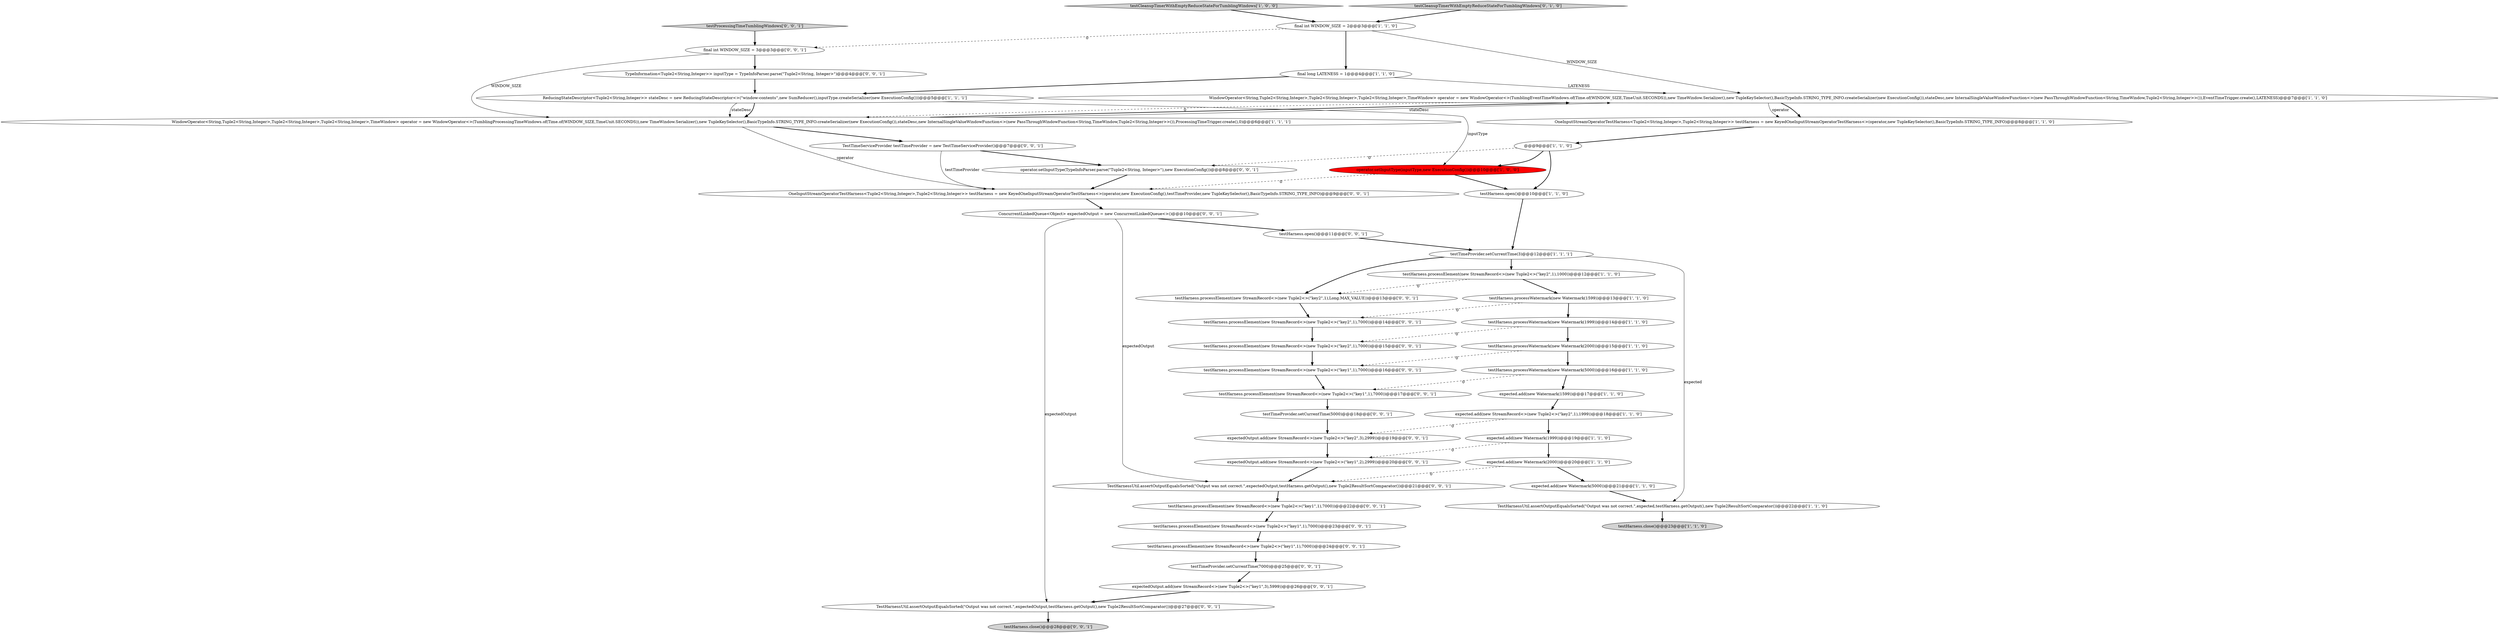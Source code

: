 digraph {
17 [style = filled, label = "final int WINDOW_SIZE = 2@@@3@@@['1', '1', '0']", fillcolor = white, shape = ellipse image = "AAA0AAABBB1BBB"];
9 [style = filled, label = "WindowOperator<String,Tuple2<String,Integer>,Tuple2<String,Integer>,Tuple2<String,Integer>,TimeWindow> operator = new WindowOperator<>(TumblingProcessingTimeWindows.of(Time.of(WINDOW_SIZE,TimeUnit.SECONDS)),new TimeWindow.Serializer(),new TupleKeySelector(),BasicTypeInfo.STRING_TYPE_INFO.createSerializer(new ExecutionConfig()),stateDesc,new InternalSingleValueWindowFunction<>(new PassThroughWindowFunction<String,TimeWindow,Tuple2<String,Integer>>()),ProcessingTimeTrigger.create(),0)@@@6@@@['1', '1', '1']", fillcolor = white, shape = ellipse image = "AAA0AAABBB1BBB"];
21 [style = filled, label = "testHarness.processWatermark(new Watermark(2000))@@@15@@@['1', '1', '0']", fillcolor = white, shape = ellipse image = "AAA0AAABBB1BBB"];
37 [style = filled, label = "expectedOutput.add(new StreamRecord<>(new Tuple2<>(\"key1\",3),5999))@@@26@@@['0', '0', '1']", fillcolor = white, shape = ellipse image = "AAA0AAABBB3BBB"];
41 [style = filled, label = "TestTimeServiceProvider testTimeProvider = new TestTimeServiceProvider()@@@7@@@['0', '0', '1']", fillcolor = white, shape = ellipse image = "AAA0AAABBB3BBB"];
16 [style = filled, label = "expected.add(new Watermark(5000))@@@21@@@['1', '1', '0']", fillcolor = white, shape = ellipse image = "AAA0AAABBB1BBB"];
0 [style = filled, label = "OneInputStreamOperatorTestHarness<Tuple2<String,Integer>,Tuple2<String,Integer>> testHarness = new KeyedOneInputStreamOperatorTestHarness<>(operator,new TupleKeySelector(),BasicTypeInfo.STRING_TYPE_INFO)@@@8@@@['1', '1', '0']", fillcolor = white, shape = ellipse image = "AAA0AAABBB1BBB"];
27 [style = filled, label = "testHarness.processElement(new StreamRecord<>(new Tuple2<>(\"key1\",1),7000))@@@22@@@['0', '0', '1']", fillcolor = white, shape = ellipse image = "AAA0AAABBB3BBB"];
13 [style = filled, label = "@@@9@@@['1', '1', '0']", fillcolor = white, shape = ellipse image = "AAA0AAABBB1BBB"];
4 [style = filled, label = "WindowOperator<String,Tuple2<String,Integer>,Tuple2<String,Integer>,Tuple2<String,Integer>,TimeWindow> operator = new WindowOperator<>(TumblingEventTimeWindows.of(Time.of(WINDOW_SIZE,TimeUnit.SECONDS)),new TimeWindow.Serializer(),new TupleKeySelector(),BasicTypeInfo.STRING_TYPE_INFO.createSerializer(new ExecutionConfig()),stateDesc,new InternalSingleValueWindowFunction<>(new PassThroughWindowFunction<String,TimeWindow,Tuple2<String,Integer>>()),EventTimeTrigger.create(),LATENESS)@@@7@@@['1', '1', '0']", fillcolor = white, shape = ellipse image = "AAA0AAABBB1BBB"];
3 [style = filled, label = "testCleanupTimerWithEmptyReduceStateForTumblingWindows['1', '0', '0']", fillcolor = lightgray, shape = diamond image = "AAA0AAABBB1BBB"];
29 [style = filled, label = "testHarness.open()@@@11@@@['0', '0', '1']", fillcolor = white, shape = ellipse image = "AAA0AAABBB3BBB"];
38 [style = filled, label = "testHarness.processElement(new StreamRecord<>(new Tuple2<>(\"key2\",1),7000))@@@15@@@['0', '0', '1']", fillcolor = white, shape = ellipse image = "AAA0AAABBB3BBB"];
23 [style = filled, label = "testCleanupTimerWithEmptyReduceStateForTumblingWindows['0', '1', '0']", fillcolor = lightgray, shape = diamond image = "AAA0AAABBB2BBB"];
5 [style = filled, label = "testHarness.processWatermark(new Watermark(1999))@@@14@@@['1', '1', '0']", fillcolor = white, shape = ellipse image = "AAA0AAABBB1BBB"];
22 [style = filled, label = "testHarness.processWatermark(new Watermark(1599))@@@13@@@['1', '1', '0']", fillcolor = white, shape = ellipse image = "AAA0AAABBB1BBB"];
26 [style = filled, label = "TestHarnessUtil.assertOutputEqualsSorted(\"Output was not correct.\",expectedOutput,testHarness.getOutput(),new Tuple2ResultSortComparator())@@@21@@@['0', '0', '1']", fillcolor = white, shape = ellipse image = "AAA0AAABBB3BBB"];
39 [style = filled, label = "testHarness.processElement(new StreamRecord<>(new Tuple2<>(\"key1\",1),7000))@@@24@@@['0', '0', '1']", fillcolor = white, shape = ellipse image = "AAA0AAABBB3BBB"];
44 [style = filled, label = "testHarness.close()@@@28@@@['0', '0', '1']", fillcolor = lightgray, shape = ellipse image = "AAA0AAABBB3BBB"];
34 [style = filled, label = "testHarness.processElement(new StreamRecord<>(new Tuple2<>(\"key2\",1),7000))@@@14@@@['0', '0', '1']", fillcolor = white, shape = ellipse image = "AAA0AAABBB3BBB"];
45 [style = filled, label = "testProcessingTimeTumblingWindows['0', '0', '1']", fillcolor = lightgray, shape = diamond image = "AAA0AAABBB3BBB"];
33 [style = filled, label = "testTimeProvider.setCurrentTime(7000)@@@25@@@['0', '0', '1']", fillcolor = white, shape = ellipse image = "AAA0AAABBB3BBB"];
6 [style = filled, label = "testTimeProvider.setCurrentTime(3)@@@12@@@['1', '1', '1']", fillcolor = white, shape = ellipse image = "AAA0AAABBB1BBB"];
7 [style = filled, label = "operator.setInputType(inputType,new ExecutionConfig())@@@10@@@['1', '0', '0']", fillcolor = red, shape = ellipse image = "AAA1AAABBB1BBB"];
15 [style = filled, label = "testHarness.close()@@@23@@@['1', '1', '0']", fillcolor = lightgray, shape = ellipse image = "AAA0AAABBB1BBB"];
24 [style = filled, label = "TestHarnessUtil.assertOutputEqualsSorted(\"Output was not correct.\",expectedOutput,testHarness.getOutput(),new Tuple2ResultSortComparator())@@@27@@@['0', '0', '1']", fillcolor = white, shape = ellipse image = "AAA0AAABBB3BBB"];
31 [style = filled, label = "TypeInformation<Tuple2<String,Integer>> inputType = TypeInfoParser.parse(\"Tuple2<String, Integer>\")@@@4@@@['0', '0', '1']", fillcolor = white, shape = ellipse image = "AAA0AAABBB3BBB"];
32 [style = filled, label = "final int WINDOW_SIZE = 3@@@3@@@['0', '0', '1']", fillcolor = white, shape = ellipse image = "AAA0AAABBB3BBB"];
10 [style = filled, label = "ReducingStateDescriptor<Tuple2<String,Integer>> stateDesc = new ReducingStateDescriptor<>(\"window-contents\",new SumReducer(),inputType.createSerializer(new ExecutionConfig()))@@@5@@@['1', '1', '1']", fillcolor = white, shape = ellipse image = "AAA0AAABBB1BBB"];
47 [style = filled, label = "testHarness.processElement(new StreamRecord<>(new Tuple2<>(\"key2\",1),Long.MAX_VALUE))@@@13@@@['0', '0', '1']", fillcolor = white, shape = ellipse image = "AAA0AAABBB3BBB"];
36 [style = filled, label = "expectedOutput.add(new StreamRecord<>(new Tuple2<>(\"key1\",2),2999))@@@20@@@['0', '0', '1']", fillcolor = white, shape = ellipse image = "AAA0AAABBB3BBB"];
2 [style = filled, label = "expected.add(new Watermark(2000))@@@20@@@['1', '1', '0']", fillcolor = white, shape = ellipse image = "AAA0AAABBB1BBB"];
18 [style = filled, label = "testHarness.processWatermark(new Watermark(5000))@@@16@@@['1', '1', '0']", fillcolor = white, shape = ellipse image = "AAA0AAABBB1BBB"];
40 [style = filled, label = "testTimeProvider.setCurrentTime(5000)@@@18@@@['0', '0', '1']", fillcolor = white, shape = ellipse image = "AAA0AAABBB3BBB"];
20 [style = filled, label = "TestHarnessUtil.assertOutputEqualsSorted(\"Output was not correct.\",expected,testHarness.getOutput(),new Tuple2ResultSortComparator())@@@22@@@['1', '1', '0']", fillcolor = white, shape = ellipse image = "AAA0AAABBB1BBB"];
35 [style = filled, label = "ConcurrentLinkedQueue<Object> expectedOutput = new ConcurrentLinkedQueue<>()@@@10@@@['0', '0', '1']", fillcolor = white, shape = ellipse image = "AAA0AAABBB3BBB"];
43 [style = filled, label = "testHarness.processElement(new StreamRecord<>(new Tuple2<>(\"key1\",1),7000))@@@23@@@['0', '0', '1']", fillcolor = white, shape = ellipse image = "AAA0AAABBB3BBB"];
12 [style = filled, label = "expected.add(new StreamRecord<>(new Tuple2<>(\"key2\",1),1999))@@@18@@@['1', '1', '0']", fillcolor = white, shape = ellipse image = "AAA0AAABBB1BBB"];
19 [style = filled, label = "expected.add(new Watermark(1999))@@@19@@@['1', '1', '0']", fillcolor = white, shape = ellipse image = "AAA0AAABBB1BBB"];
25 [style = filled, label = "testHarness.processElement(new StreamRecord<>(new Tuple2<>(\"key1\",1),7000))@@@16@@@['0', '0', '1']", fillcolor = white, shape = ellipse image = "AAA0AAABBB3BBB"];
30 [style = filled, label = "OneInputStreamOperatorTestHarness<Tuple2<String,Integer>,Tuple2<String,Integer>> testHarness = new KeyedOneInputStreamOperatorTestHarness<>(operator,new ExecutionConfig(),testTimeProvider,new TupleKeySelector(),BasicTypeInfo.STRING_TYPE_INFO)@@@9@@@['0', '0', '1']", fillcolor = white, shape = ellipse image = "AAA0AAABBB3BBB"];
8 [style = filled, label = "final long LATENESS = 1@@@4@@@['1', '1', '0']", fillcolor = white, shape = ellipse image = "AAA0AAABBB1BBB"];
42 [style = filled, label = "expectedOutput.add(new StreamRecord<>(new Tuple2<>(\"key2\",3),2999))@@@19@@@['0', '0', '1']", fillcolor = white, shape = ellipse image = "AAA0AAABBB3BBB"];
14 [style = filled, label = "testHarness.open()@@@10@@@['1', '1', '0']", fillcolor = white, shape = ellipse image = "AAA0AAABBB1BBB"];
46 [style = filled, label = "testHarness.processElement(new StreamRecord<>(new Tuple2<>(\"key1\",1),7000))@@@17@@@['0', '0', '1']", fillcolor = white, shape = ellipse image = "AAA0AAABBB3BBB"];
11 [style = filled, label = "testHarness.processElement(new StreamRecord<>(new Tuple2<>(\"key2\",1),1000))@@@12@@@['1', '1', '0']", fillcolor = white, shape = ellipse image = "AAA0AAABBB1BBB"];
1 [style = filled, label = "expected.add(new Watermark(1599))@@@17@@@['1', '1', '0']", fillcolor = white, shape = ellipse image = "AAA0AAABBB1BBB"];
28 [style = filled, label = "operator.setInputType(TypeInfoParser.parse(\"Tuple2<String, Integer>\"),new ExecutionConfig())@@@8@@@['0', '0', '1']", fillcolor = white, shape = ellipse image = "AAA0AAABBB3BBB"];
17->8 [style = bold, label=""];
8->10 [style = bold, label=""];
37->24 [style = bold, label=""];
35->29 [style = bold, label=""];
27->43 [style = bold, label=""];
0->13 [style = bold, label=""];
28->30 [style = bold, label=""];
35->26 [style = solid, label="expectedOutput"];
9->4 [style = bold, label=""];
9->30 [style = solid, label="operator"];
24->44 [style = bold, label=""];
10->9 [style = solid, label="stateDesc"];
6->20 [style = solid, label="expected"];
35->24 [style = solid, label="expectedOutput"];
45->32 [style = bold, label=""];
17->32 [style = dashed, label="0"];
18->46 [style = dashed, label="0"];
19->2 [style = bold, label=""];
25->46 [style = bold, label=""];
42->36 [style = bold, label=""];
36->26 [style = bold, label=""];
10->7 [style = solid, label="inputType"];
22->34 [style = dashed, label="0"];
22->5 [style = bold, label=""];
21->18 [style = bold, label=""];
32->9 [style = solid, label="WINDOW_SIZE"];
39->33 [style = bold, label=""];
4->0 [style = bold, label=""];
41->28 [style = bold, label=""];
7->14 [style = bold, label=""];
41->30 [style = solid, label="testTimeProvider"];
9->41 [style = bold, label=""];
8->4 [style = solid, label="LATENESS"];
5->21 [style = bold, label=""];
13->28 [style = dashed, label="0"];
4->9 [style = dashed, label="0"];
29->6 [style = bold, label=""];
26->27 [style = bold, label=""];
17->4 [style = solid, label="WINDOW_SIZE"];
12->42 [style = dashed, label="0"];
11->47 [style = dashed, label="0"];
30->35 [style = bold, label=""];
18->1 [style = bold, label=""];
19->36 [style = dashed, label="0"];
31->10 [style = bold, label=""];
13->7 [style = bold, label=""];
6->11 [style = bold, label=""];
7->30 [style = dashed, label="0"];
1->12 [style = bold, label=""];
11->22 [style = bold, label=""];
4->0 [style = solid, label="operator"];
38->25 [style = bold, label=""];
21->25 [style = dashed, label="0"];
3->17 [style = bold, label=""];
23->17 [style = bold, label=""];
5->38 [style = dashed, label="0"];
10->9 [style = bold, label=""];
34->38 [style = bold, label=""];
47->34 [style = bold, label=""];
46->40 [style = bold, label=""];
12->19 [style = bold, label=""];
33->37 [style = bold, label=""];
2->26 [style = dashed, label="0"];
16->20 [style = bold, label=""];
20->15 [style = bold, label=""];
43->39 [style = bold, label=""];
13->14 [style = bold, label=""];
6->47 [style = bold, label=""];
14->6 [style = bold, label=""];
32->31 [style = bold, label=""];
40->42 [style = bold, label=""];
9->4 [style = solid, label="stateDesc"];
2->16 [style = bold, label=""];
}
